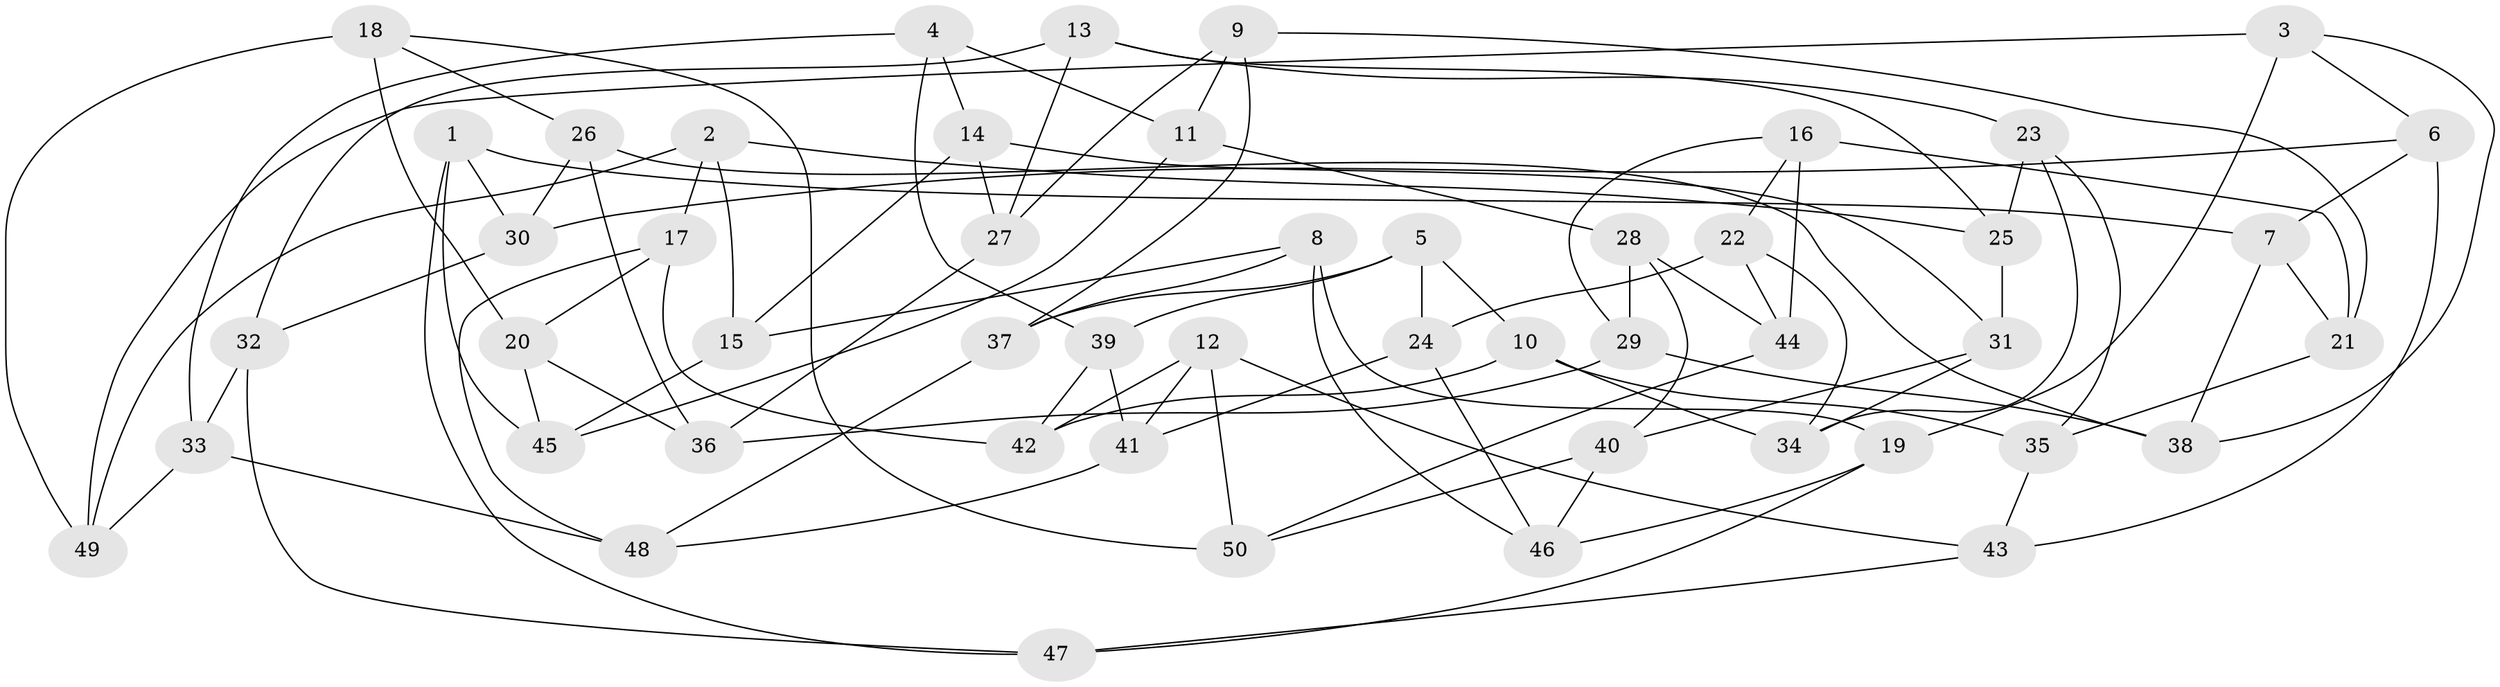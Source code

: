 // Generated by graph-tools (version 1.1) at 2025/37/03/09/25 02:37:52]
// undirected, 50 vertices, 100 edges
graph export_dot {
graph [start="1"]
  node [color=gray90,style=filled];
  1;
  2;
  3;
  4;
  5;
  6;
  7;
  8;
  9;
  10;
  11;
  12;
  13;
  14;
  15;
  16;
  17;
  18;
  19;
  20;
  21;
  22;
  23;
  24;
  25;
  26;
  27;
  28;
  29;
  30;
  31;
  32;
  33;
  34;
  35;
  36;
  37;
  38;
  39;
  40;
  41;
  42;
  43;
  44;
  45;
  46;
  47;
  48;
  49;
  50;
  1 -- 30;
  1 -- 45;
  1 -- 7;
  1 -- 47;
  2 -- 25;
  2 -- 15;
  2 -- 17;
  2 -- 49;
  3 -- 49;
  3 -- 38;
  3 -- 19;
  3 -- 6;
  4 -- 39;
  4 -- 11;
  4 -- 14;
  4 -- 33;
  5 -- 10;
  5 -- 37;
  5 -- 24;
  5 -- 39;
  6 -- 30;
  6 -- 43;
  6 -- 7;
  7 -- 38;
  7 -- 21;
  8 -- 19;
  8 -- 37;
  8 -- 15;
  8 -- 46;
  9 -- 37;
  9 -- 11;
  9 -- 21;
  9 -- 27;
  10 -- 34;
  10 -- 42;
  10 -- 35;
  11 -- 28;
  11 -- 45;
  12 -- 43;
  12 -- 42;
  12 -- 50;
  12 -- 41;
  13 -- 23;
  13 -- 27;
  13 -- 32;
  13 -- 25;
  14 -- 31;
  14 -- 15;
  14 -- 27;
  15 -- 45;
  16 -- 22;
  16 -- 44;
  16 -- 29;
  16 -- 21;
  17 -- 20;
  17 -- 48;
  17 -- 42;
  18 -- 20;
  18 -- 50;
  18 -- 26;
  18 -- 49;
  19 -- 46;
  19 -- 47;
  20 -- 36;
  20 -- 45;
  21 -- 35;
  22 -- 34;
  22 -- 24;
  22 -- 44;
  23 -- 25;
  23 -- 35;
  23 -- 34;
  24 -- 41;
  24 -- 46;
  25 -- 31;
  26 -- 36;
  26 -- 30;
  26 -- 38;
  27 -- 36;
  28 -- 44;
  28 -- 29;
  28 -- 40;
  29 -- 36;
  29 -- 38;
  30 -- 32;
  31 -- 40;
  31 -- 34;
  32 -- 47;
  32 -- 33;
  33 -- 48;
  33 -- 49;
  35 -- 43;
  37 -- 48;
  39 -- 42;
  39 -- 41;
  40 -- 50;
  40 -- 46;
  41 -- 48;
  43 -- 47;
  44 -- 50;
}

